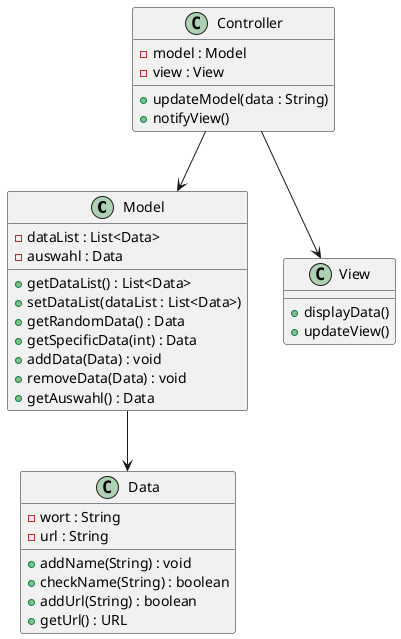 @startuml
'title: Worttrainer Reloaded - kbauer'

class Model {
  -dataList : List<Data>
  -auswahl : Data
  +getDataList() : List<Data>
  +setDataList(dataList : List<Data>)
  +getRandomData() : Data
  +getSpecificData(int) : Data
  +addData(Data) : void
  +removeData(Data) : void
  +getAuswahl() : Data
}

class Data {
  -wort : String
  -url : String
  +addName(String) : void
  +checkName(String) : boolean
  +addUrl(String) : boolean
  +getUrl() : URL
}

class View {
  +displayData()
  +updateView()
}

class Controller {
  -model : Model
  -view : View
  +updateModel(data : String)
  +notifyView()
}

Controller --> Model
Controller --> View
Model --> Data

@enduml
